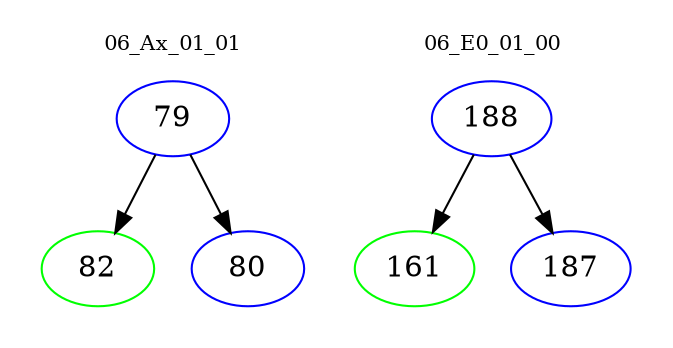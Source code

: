 digraph{
subgraph cluster_0 {
color = white
label = "06_Ax_01_01";
fontsize=10;
T0_79 [label="79", color="blue"]
T0_79 -> T0_82 [color="black"]
T0_82 [label="82", color="green"]
T0_79 -> T0_80 [color="black"]
T0_80 [label="80", color="blue"]
}
subgraph cluster_1 {
color = white
label = "06_E0_01_00";
fontsize=10;
T1_188 [label="188", color="blue"]
T1_188 -> T1_161 [color="black"]
T1_161 [label="161", color="green"]
T1_188 -> T1_187 [color="black"]
T1_187 [label="187", color="blue"]
}
}
